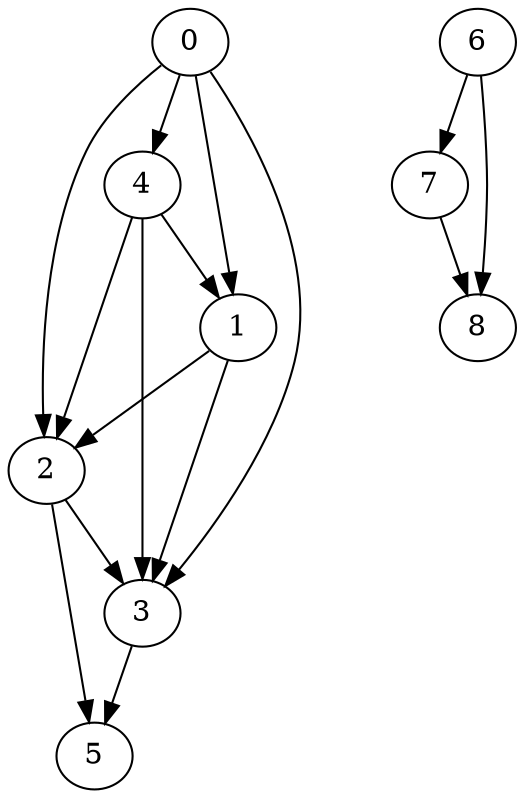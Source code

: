 digraph G {
  graph [splines=true overlap=false]
  node  [shape=ellipse, width=0.3, height=0.3]
  0 [label="0"];
  1 [label="1"];
  2 [label="2"];
  3 [label="3"];
  4 [label="4"];
  5 [label="5"];
  6 [label="6"];
  7 [label="7"];
  8 [label="8"];
  0 -> 1;
  0 -> 2;
  0 -> 3;
  0 -> 4;
  1 -> 2;
  1 -> 3;
  2 -> 3;
  2 -> 5;
  3 -> 5;
  4 -> 1;
  4 -> 2;
  4 -> 3;
  6 -> 7;
  6 -> 8;
  7 -> 8;
}
